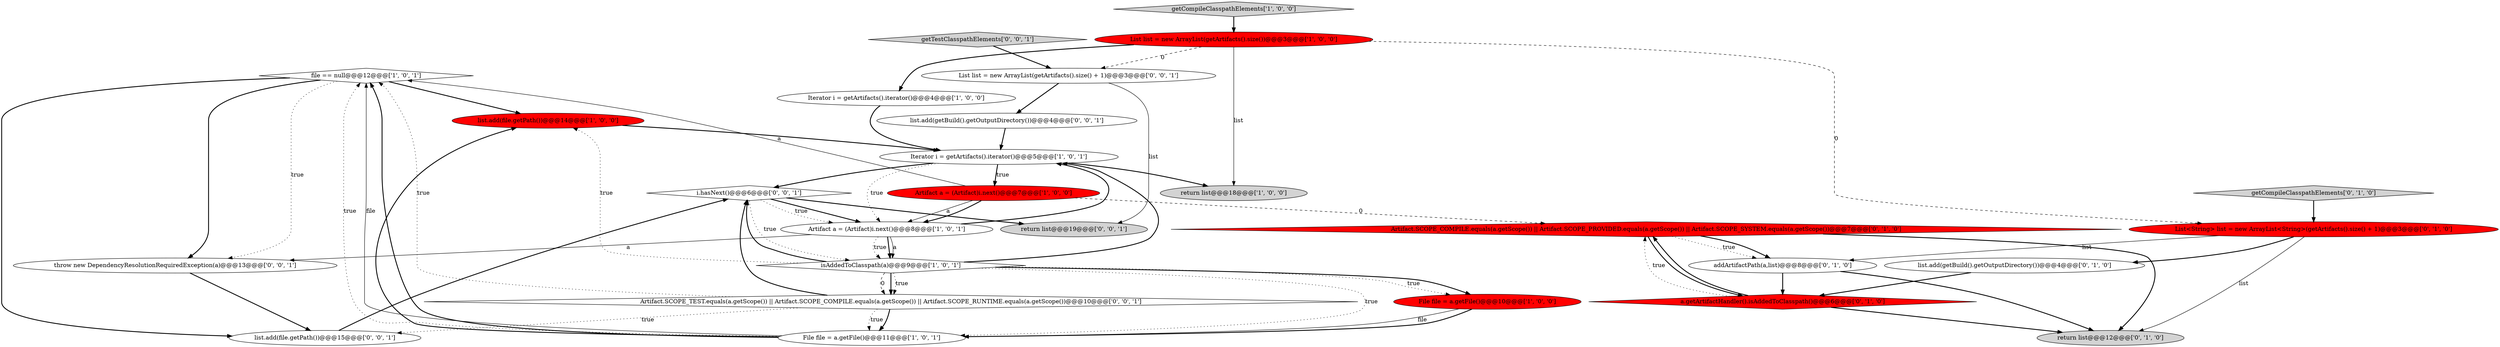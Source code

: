digraph {
4 [style = filled, label = "file == null@@@12@@@['1', '0', '1']", fillcolor = white, shape = diamond image = "AAA0AAABBB1BBB"];
3 [style = filled, label = "Iterator i = getArtifacts().iterator()@@@4@@@['1', '0', '0']", fillcolor = white, shape = ellipse image = "AAA0AAABBB1BBB"];
7 [style = filled, label = "Iterator i = getArtifacts().iterator()@@@5@@@['1', '0', '1']", fillcolor = white, shape = ellipse image = "AAA0AAABBB1BBB"];
18 [style = filled, label = "return list@@@12@@@['0', '1', '0']", fillcolor = lightgray, shape = ellipse image = "AAA0AAABBB2BBB"];
12 [style = filled, label = "Artifact.SCOPE_COMPILE.equals(a.getScope()) || Artifact.SCOPE_PROVIDED.equals(a.getScope()) || Artifact.SCOPE_SYSTEM.equals(a.getScope())@@@7@@@['0', '1', '0']", fillcolor = red, shape = diamond image = "AAA1AAABBB2BBB"];
21 [style = filled, label = "i.hasNext()@@@6@@@['0', '0', '1']", fillcolor = white, shape = diamond image = "AAA0AAABBB3BBB"];
9 [style = filled, label = "isAddedToClasspath(a)@@@9@@@['1', '0', '1']", fillcolor = white, shape = diamond image = "AAA0AAABBB1BBB"];
25 [style = filled, label = "list.add(getBuild().getOutputDirectory())@@@4@@@['0', '0', '1']", fillcolor = white, shape = ellipse image = "AAA0AAABBB3BBB"];
1 [style = filled, label = "File file = a.getFile()@@@11@@@['1', '0', '1']", fillcolor = white, shape = ellipse image = "AAA0AAABBB1BBB"];
26 [style = filled, label = "getTestClasspathElements['0', '0', '1']", fillcolor = lightgray, shape = diamond image = "AAA0AAABBB3BBB"];
6 [style = filled, label = "Artifact a = (Artifact)i.next()@@@7@@@['1', '0', '0']", fillcolor = red, shape = ellipse image = "AAA1AAABBB1BBB"];
11 [style = filled, label = "list.add(file.getPath())@@@14@@@['1', '0', '0']", fillcolor = red, shape = ellipse image = "AAA1AAABBB1BBB"];
0 [style = filled, label = "Artifact a = (Artifact)i.next()@@@8@@@['1', '0', '1']", fillcolor = white, shape = ellipse image = "AAA0AAABBB1BBB"];
19 [style = filled, label = "list.add(file.getPath())@@@15@@@['0', '0', '1']", fillcolor = white, shape = ellipse image = "AAA0AAABBB3BBB"];
16 [style = filled, label = "getCompileClasspathElements['0', '1', '0']", fillcolor = lightgray, shape = diamond image = "AAA0AAABBB2BBB"];
5 [style = filled, label = "getCompileClasspathElements['1', '0', '0']", fillcolor = lightgray, shape = diamond image = "AAA0AAABBB1BBB"];
23 [style = filled, label = "throw new DependencyResolutionRequiredException(a)@@@13@@@['0', '0', '1']", fillcolor = white, shape = ellipse image = "AAA0AAABBB3BBB"];
10 [style = filled, label = "File file = a.getFile()@@@10@@@['1', '0', '0']", fillcolor = red, shape = ellipse image = "AAA1AAABBB1BBB"];
2 [style = filled, label = "List list = new ArrayList(getArtifacts().size())@@@3@@@['1', '0', '0']", fillcolor = red, shape = ellipse image = "AAA1AAABBB1BBB"];
22 [style = filled, label = "List list = new ArrayList(getArtifacts().size() + 1)@@@3@@@['0', '0', '1']", fillcolor = white, shape = ellipse image = "AAA0AAABBB3BBB"];
14 [style = filled, label = "addArtifactPath(a,list)@@@8@@@['0', '1', '0']", fillcolor = white, shape = ellipse image = "AAA0AAABBB2BBB"];
15 [style = filled, label = "list.add(getBuild().getOutputDirectory())@@@4@@@['0', '1', '0']", fillcolor = white, shape = ellipse image = "AAA0AAABBB2BBB"];
20 [style = filled, label = "Artifact.SCOPE_TEST.equals(a.getScope()) || Artifact.SCOPE_COMPILE.equals(a.getScope()) || Artifact.SCOPE_RUNTIME.equals(a.getScope())@@@10@@@['0', '0', '1']", fillcolor = white, shape = diamond image = "AAA0AAABBB3BBB"];
17 [style = filled, label = "a.getArtifactHandler().isAddedToClasspath()@@@6@@@['0', '1', '0']", fillcolor = red, shape = diamond image = "AAA1AAABBB2BBB"];
24 [style = filled, label = "return list@@@19@@@['0', '0', '1']", fillcolor = lightgray, shape = ellipse image = "AAA0AAABBB3BBB"];
8 [style = filled, label = "return list@@@18@@@['1', '0', '0']", fillcolor = lightgray, shape = ellipse image = "AAA0AAABBB1BBB"];
13 [style = filled, label = "List<String> list = new ArrayList<String>(getArtifacts().size() + 1)@@@3@@@['0', '1', '0']", fillcolor = red, shape = ellipse image = "AAA1AAABBB2BBB"];
9->20 [style = dashed, label="0"];
22->25 [style = bold, label=""];
1->4 [style = solid, label="file"];
1->4 [style = bold, label=""];
0->9 [style = bold, label=""];
16->13 [style = bold, label=""];
6->4 [style = solid, label="a"];
6->0 [style = solid, label="a"];
7->6 [style = dotted, label="true"];
21->0 [style = bold, label=""];
21->0 [style = dotted, label="true"];
2->3 [style = bold, label=""];
22->24 [style = solid, label="list"];
9->11 [style = dotted, label="true"];
12->17 [style = bold, label=""];
4->19 [style = bold, label=""];
4->23 [style = dotted, label="true"];
13->14 [style = solid, label="list"];
14->17 [style = bold, label=""];
9->20 [style = bold, label=""];
6->0 [style = bold, label=""];
21->24 [style = bold, label=""];
1->4 [style = dotted, label="true"];
9->10 [style = bold, label=""];
20->1 [style = bold, label=""];
9->7 [style = bold, label=""];
7->8 [style = bold, label=""];
25->7 [style = bold, label=""];
4->23 [style = bold, label=""];
7->0 [style = dotted, label="true"];
26->22 [style = bold, label=""];
0->9 [style = solid, label="a"];
1->11 [style = bold, label=""];
0->7 [style = bold, label=""];
6->12 [style = dashed, label="0"];
20->21 [style = bold, label=""];
12->14 [style = dotted, label="true"];
5->2 [style = bold, label=""];
15->17 [style = bold, label=""];
17->12 [style = bold, label=""];
21->9 [style = dotted, label="true"];
20->1 [style = dotted, label="true"];
0->23 [style = solid, label="a"];
3->7 [style = bold, label=""];
17->12 [style = dotted, label="true"];
20->4 [style = dotted, label="true"];
2->13 [style = dashed, label="0"];
23->19 [style = bold, label=""];
11->7 [style = bold, label=""];
7->6 [style = bold, label=""];
9->20 [style = dotted, label="true"];
12->14 [style = bold, label=""];
12->18 [style = bold, label=""];
9->21 [style = bold, label=""];
9->1 [style = dotted, label="true"];
7->21 [style = bold, label=""];
14->18 [style = bold, label=""];
2->8 [style = solid, label="list"];
20->19 [style = dotted, label="true"];
13->15 [style = bold, label=""];
10->1 [style = solid, label="file"];
13->18 [style = solid, label="list"];
4->11 [style = bold, label=""];
10->1 [style = bold, label=""];
9->10 [style = dotted, label="true"];
2->22 [style = dashed, label="0"];
0->9 [style = dotted, label="true"];
17->18 [style = bold, label=""];
19->21 [style = bold, label=""];
}
